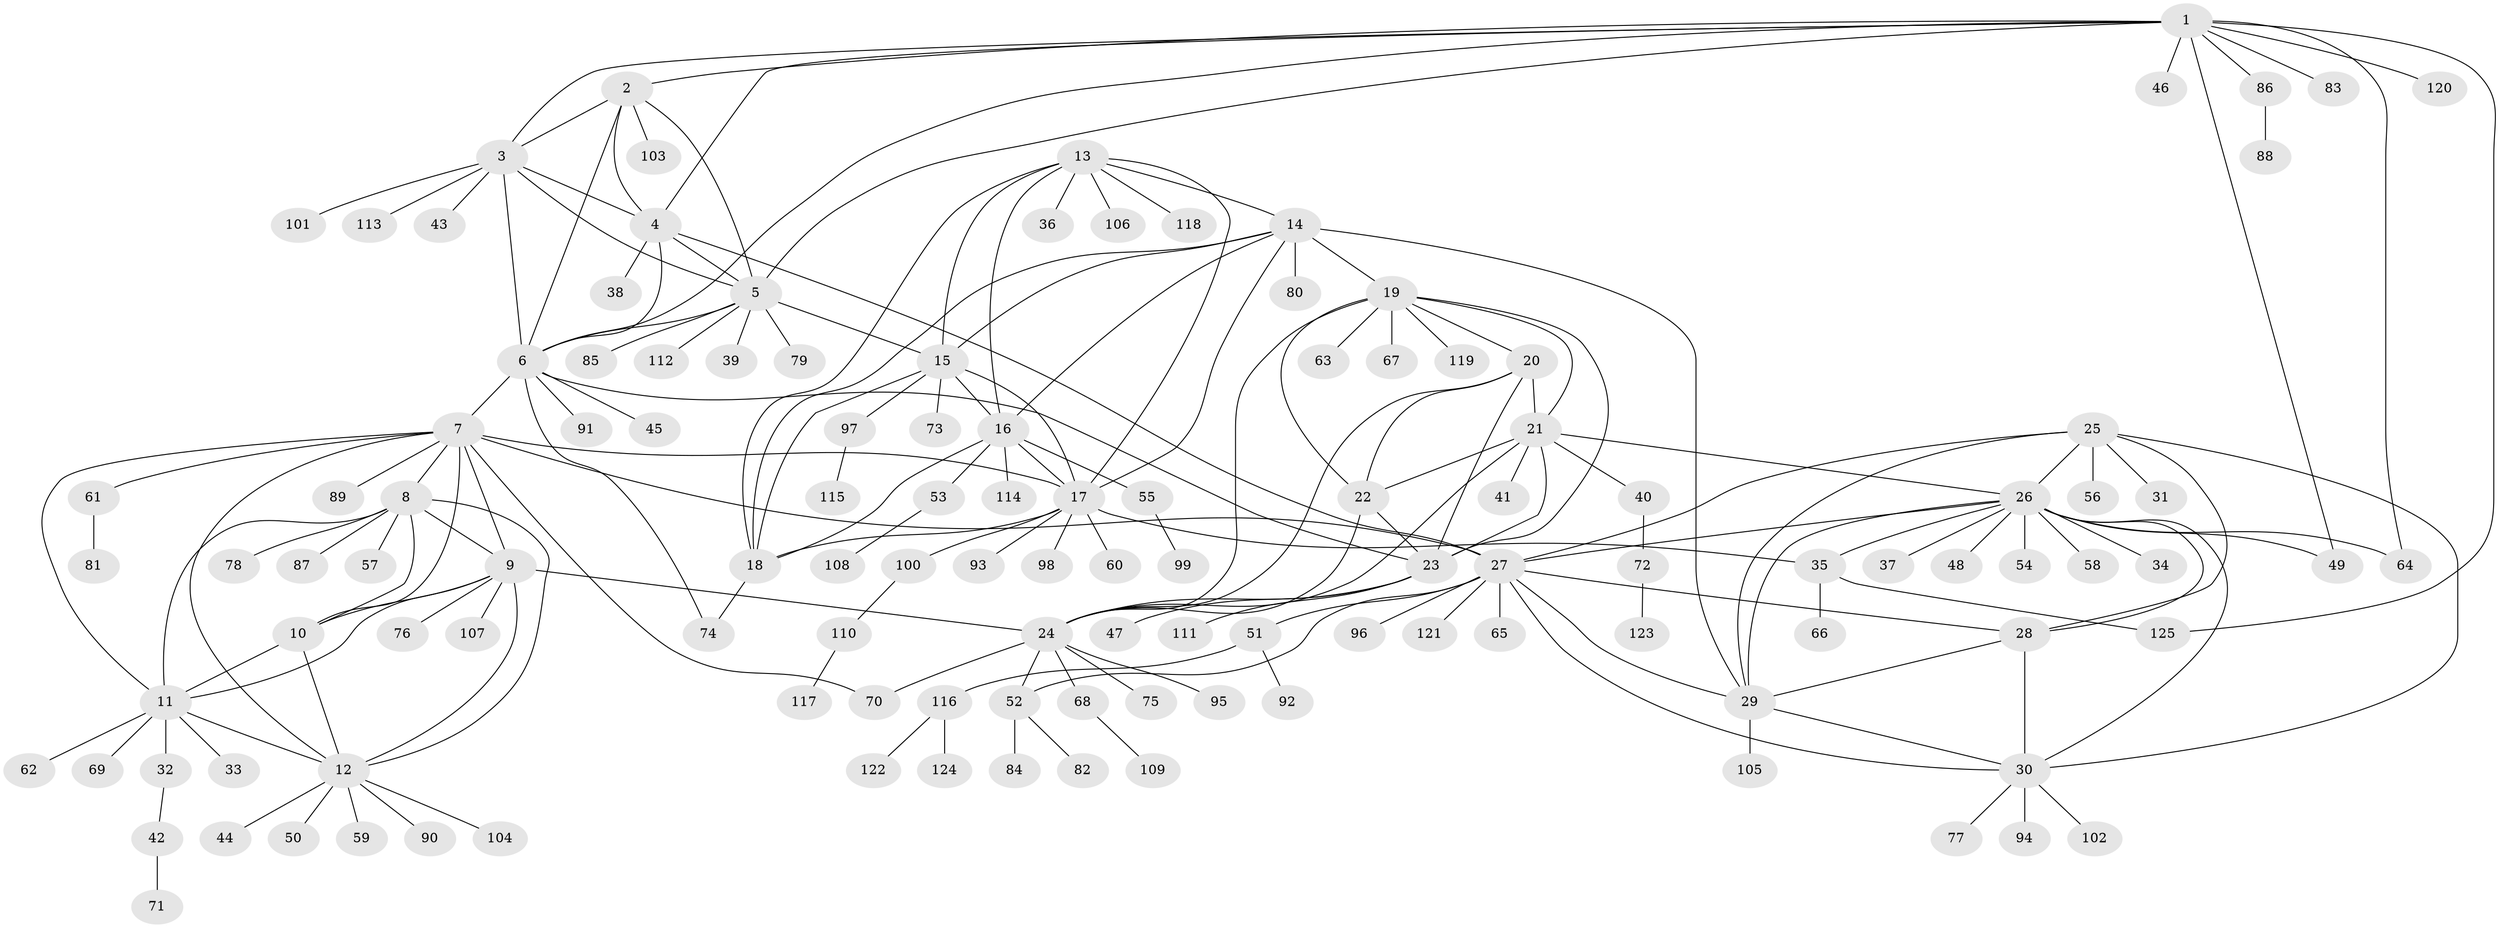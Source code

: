 // Generated by graph-tools (version 1.1) at 2025/02/03/09/25 03:02:47]
// undirected, 125 vertices, 187 edges
graph export_dot {
graph [start="1"]
  node [color=gray90,style=filled];
  1;
  2;
  3;
  4;
  5;
  6;
  7;
  8;
  9;
  10;
  11;
  12;
  13;
  14;
  15;
  16;
  17;
  18;
  19;
  20;
  21;
  22;
  23;
  24;
  25;
  26;
  27;
  28;
  29;
  30;
  31;
  32;
  33;
  34;
  35;
  36;
  37;
  38;
  39;
  40;
  41;
  42;
  43;
  44;
  45;
  46;
  47;
  48;
  49;
  50;
  51;
  52;
  53;
  54;
  55;
  56;
  57;
  58;
  59;
  60;
  61;
  62;
  63;
  64;
  65;
  66;
  67;
  68;
  69;
  70;
  71;
  72;
  73;
  74;
  75;
  76;
  77;
  78;
  79;
  80;
  81;
  82;
  83;
  84;
  85;
  86;
  87;
  88;
  89;
  90;
  91;
  92;
  93;
  94;
  95;
  96;
  97;
  98;
  99;
  100;
  101;
  102;
  103;
  104;
  105;
  106;
  107;
  108;
  109;
  110;
  111;
  112;
  113;
  114;
  115;
  116;
  117;
  118;
  119;
  120;
  121;
  122;
  123;
  124;
  125;
  1 -- 2;
  1 -- 3;
  1 -- 4;
  1 -- 5;
  1 -- 6;
  1 -- 46;
  1 -- 49;
  1 -- 64;
  1 -- 83;
  1 -- 86;
  1 -- 120;
  1 -- 125;
  2 -- 3;
  2 -- 4;
  2 -- 5;
  2 -- 6;
  2 -- 103;
  3 -- 4;
  3 -- 5;
  3 -- 6;
  3 -- 43;
  3 -- 101;
  3 -- 113;
  4 -- 5;
  4 -- 6;
  4 -- 27;
  4 -- 38;
  5 -- 6;
  5 -- 15;
  5 -- 39;
  5 -- 79;
  5 -- 85;
  5 -- 112;
  6 -- 7;
  6 -- 23;
  6 -- 45;
  6 -- 74;
  6 -- 91;
  7 -- 8;
  7 -- 9;
  7 -- 10;
  7 -- 11;
  7 -- 12;
  7 -- 17;
  7 -- 27;
  7 -- 61;
  7 -- 70;
  7 -- 89;
  8 -- 9;
  8 -- 10;
  8 -- 11;
  8 -- 12;
  8 -- 57;
  8 -- 78;
  8 -- 87;
  9 -- 10;
  9 -- 11;
  9 -- 12;
  9 -- 24;
  9 -- 76;
  9 -- 107;
  10 -- 11;
  10 -- 12;
  11 -- 12;
  11 -- 32;
  11 -- 33;
  11 -- 62;
  11 -- 69;
  12 -- 44;
  12 -- 50;
  12 -- 59;
  12 -- 90;
  12 -- 104;
  13 -- 14;
  13 -- 15;
  13 -- 16;
  13 -- 17;
  13 -- 18;
  13 -- 36;
  13 -- 106;
  13 -- 118;
  14 -- 15;
  14 -- 16;
  14 -- 17;
  14 -- 18;
  14 -- 19;
  14 -- 29;
  14 -- 80;
  15 -- 16;
  15 -- 17;
  15 -- 18;
  15 -- 73;
  15 -- 97;
  16 -- 17;
  16 -- 18;
  16 -- 53;
  16 -- 55;
  16 -- 114;
  17 -- 18;
  17 -- 35;
  17 -- 60;
  17 -- 93;
  17 -- 98;
  17 -- 100;
  18 -- 74;
  19 -- 20;
  19 -- 21;
  19 -- 22;
  19 -- 23;
  19 -- 24;
  19 -- 63;
  19 -- 67;
  19 -- 119;
  20 -- 21;
  20 -- 22;
  20 -- 23;
  20 -- 24;
  21 -- 22;
  21 -- 23;
  21 -- 24;
  21 -- 26;
  21 -- 40;
  21 -- 41;
  22 -- 23;
  22 -- 24;
  23 -- 24;
  23 -- 47;
  23 -- 111;
  24 -- 52;
  24 -- 68;
  24 -- 70;
  24 -- 75;
  24 -- 95;
  25 -- 26;
  25 -- 27;
  25 -- 28;
  25 -- 29;
  25 -- 30;
  25 -- 31;
  25 -- 56;
  26 -- 27;
  26 -- 28;
  26 -- 29;
  26 -- 30;
  26 -- 34;
  26 -- 35;
  26 -- 37;
  26 -- 48;
  26 -- 49;
  26 -- 54;
  26 -- 58;
  26 -- 64;
  27 -- 28;
  27 -- 29;
  27 -- 30;
  27 -- 51;
  27 -- 52;
  27 -- 65;
  27 -- 96;
  27 -- 121;
  28 -- 29;
  28 -- 30;
  29 -- 30;
  29 -- 105;
  30 -- 77;
  30 -- 94;
  30 -- 102;
  32 -- 42;
  35 -- 66;
  35 -- 125;
  40 -- 72;
  42 -- 71;
  51 -- 92;
  51 -- 116;
  52 -- 82;
  52 -- 84;
  53 -- 108;
  55 -- 99;
  61 -- 81;
  68 -- 109;
  72 -- 123;
  86 -- 88;
  97 -- 115;
  100 -- 110;
  110 -- 117;
  116 -- 122;
  116 -- 124;
}
